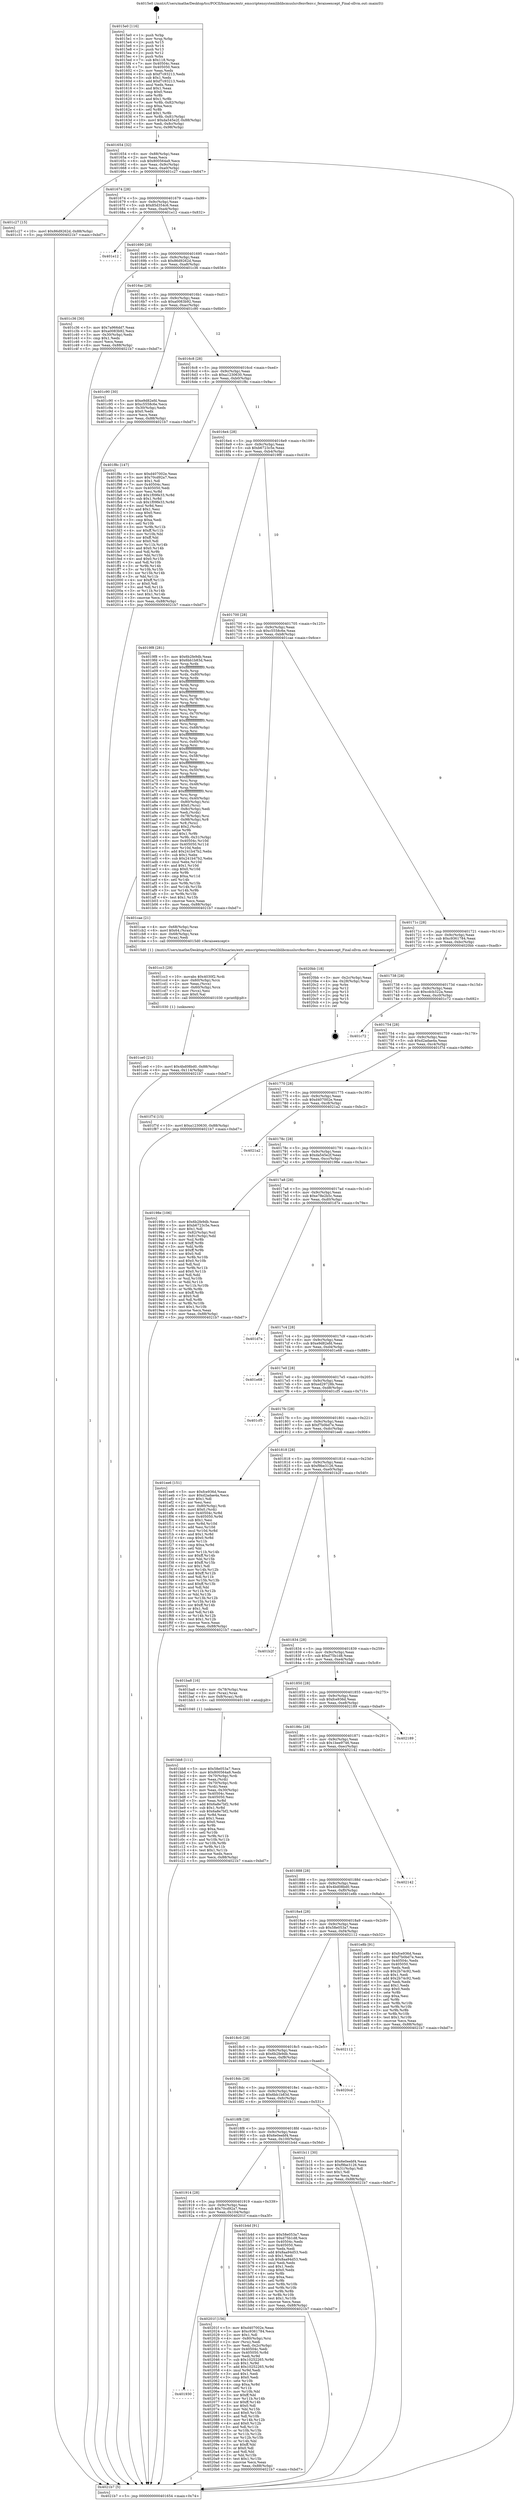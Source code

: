 digraph "0x4015e0" {
  label = "0x4015e0 (/mnt/c/Users/mathe/Desktop/tcc/POCII/binaries/extr_emscriptensystemliblibcmuslsrcfenvfenv.c_feraiseexcept_Final-ollvm.out::main(0))"
  labelloc = "t"
  node[shape=record]

  Entry [label="",width=0.3,height=0.3,shape=circle,fillcolor=black,style=filled]
  "0x401654" [label="{
     0x401654 [32]\l
     | [instrs]\l
     &nbsp;&nbsp;0x401654 \<+6\>: mov -0x88(%rbp),%eax\l
     &nbsp;&nbsp;0x40165a \<+2\>: mov %eax,%ecx\l
     &nbsp;&nbsp;0x40165c \<+6\>: sub $0x800564a9,%ecx\l
     &nbsp;&nbsp;0x401662 \<+6\>: mov %eax,-0x9c(%rbp)\l
     &nbsp;&nbsp;0x401668 \<+6\>: mov %ecx,-0xa0(%rbp)\l
     &nbsp;&nbsp;0x40166e \<+6\>: je 0000000000401c27 \<main+0x647\>\l
  }"]
  "0x401c27" [label="{
     0x401c27 [15]\l
     | [instrs]\l
     &nbsp;&nbsp;0x401c27 \<+10\>: movl $0x86d9262d,-0x88(%rbp)\l
     &nbsp;&nbsp;0x401c31 \<+5\>: jmp 00000000004021b7 \<main+0xbd7\>\l
  }"]
  "0x401674" [label="{
     0x401674 [28]\l
     | [instrs]\l
     &nbsp;&nbsp;0x401674 \<+5\>: jmp 0000000000401679 \<main+0x99\>\l
     &nbsp;&nbsp;0x401679 \<+6\>: mov -0x9c(%rbp),%eax\l
     &nbsp;&nbsp;0x40167f \<+5\>: sub $0x85d354c6,%eax\l
     &nbsp;&nbsp;0x401684 \<+6\>: mov %eax,-0xa4(%rbp)\l
     &nbsp;&nbsp;0x40168a \<+6\>: je 0000000000401e12 \<main+0x832\>\l
  }"]
  Exit [label="",width=0.3,height=0.3,shape=circle,fillcolor=black,style=filled,peripheries=2]
  "0x401e12" [label="{
     0x401e12\l
  }", style=dashed]
  "0x401690" [label="{
     0x401690 [28]\l
     | [instrs]\l
     &nbsp;&nbsp;0x401690 \<+5\>: jmp 0000000000401695 \<main+0xb5\>\l
     &nbsp;&nbsp;0x401695 \<+6\>: mov -0x9c(%rbp),%eax\l
     &nbsp;&nbsp;0x40169b \<+5\>: sub $0x86d9262d,%eax\l
     &nbsp;&nbsp;0x4016a0 \<+6\>: mov %eax,-0xa8(%rbp)\l
     &nbsp;&nbsp;0x4016a6 \<+6\>: je 0000000000401c36 \<main+0x656\>\l
  }"]
  "0x401930" [label="{
     0x401930\l
  }", style=dashed]
  "0x401c36" [label="{
     0x401c36 [30]\l
     | [instrs]\l
     &nbsp;&nbsp;0x401c36 \<+5\>: mov $0x7a966dd7,%eax\l
     &nbsp;&nbsp;0x401c3b \<+5\>: mov $0xa0083b92,%ecx\l
     &nbsp;&nbsp;0x401c40 \<+3\>: mov -0x30(%rbp),%edx\l
     &nbsp;&nbsp;0x401c43 \<+3\>: cmp $0x1,%edx\l
     &nbsp;&nbsp;0x401c46 \<+3\>: cmovl %ecx,%eax\l
     &nbsp;&nbsp;0x401c49 \<+6\>: mov %eax,-0x88(%rbp)\l
     &nbsp;&nbsp;0x401c4f \<+5\>: jmp 00000000004021b7 \<main+0xbd7\>\l
  }"]
  "0x4016ac" [label="{
     0x4016ac [28]\l
     | [instrs]\l
     &nbsp;&nbsp;0x4016ac \<+5\>: jmp 00000000004016b1 \<main+0xd1\>\l
     &nbsp;&nbsp;0x4016b1 \<+6\>: mov -0x9c(%rbp),%eax\l
     &nbsp;&nbsp;0x4016b7 \<+5\>: sub $0xa0083b92,%eax\l
     &nbsp;&nbsp;0x4016bc \<+6\>: mov %eax,-0xac(%rbp)\l
     &nbsp;&nbsp;0x4016c2 \<+6\>: je 0000000000401c90 \<main+0x6b0\>\l
  }"]
  "0x40201f" [label="{
     0x40201f [156]\l
     | [instrs]\l
     &nbsp;&nbsp;0x40201f \<+5\>: mov $0xd407002e,%eax\l
     &nbsp;&nbsp;0x402024 \<+5\>: mov $0xc9361784,%ecx\l
     &nbsp;&nbsp;0x402029 \<+2\>: mov $0x1,%dl\l
     &nbsp;&nbsp;0x40202b \<+4\>: mov -0x80(%rbp),%rsi\l
     &nbsp;&nbsp;0x40202f \<+2\>: mov (%rsi),%edi\l
     &nbsp;&nbsp;0x402031 \<+3\>: mov %edi,-0x2c(%rbp)\l
     &nbsp;&nbsp;0x402034 \<+7\>: mov 0x40504c,%edi\l
     &nbsp;&nbsp;0x40203b \<+8\>: mov 0x405050,%r8d\l
     &nbsp;&nbsp;0x402043 \<+3\>: mov %edi,%r9d\l
     &nbsp;&nbsp;0x402046 \<+7\>: sub $0x10252265,%r9d\l
     &nbsp;&nbsp;0x40204d \<+4\>: sub $0x1,%r9d\l
     &nbsp;&nbsp;0x402051 \<+7\>: add $0x10252265,%r9d\l
     &nbsp;&nbsp;0x402058 \<+4\>: imul %r9d,%edi\l
     &nbsp;&nbsp;0x40205c \<+3\>: and $0x1,%edi\l
     &nbsp;&nbsp;0x40205f \<+3\>: cmp $0x0,%edi\l
     &nbsp;&nbsp;0x402062 \<+4\>: sete %r10b\l
     &nbsp;&nbsp;0x402066 \<+4\>: cmp $0xa,%r8d\l
     &nbsp;&nbsp;0x40206a \<+4\>: setl %r11b\l
     &nbsp;&nbsp;0x40206e \<+3\>: mov %r10b,%bl\l
     &nbsp;&nbsp;0x402071 \<+3\>: xor $0xff,%bl\l
     &nbsp;&nbsp;0x402074 \<+3\>: mov %r11b,%r14b\l
     &nbsp;&nbsp;0x402077 \<+4\>: xor $0xff,%r14b\l
     &nbsp;&nbsp;0x40207b \<+3\>: xor $0x0,%dl\l
     &nbsp;&nbsp;0x40207e \<+3\>: mov %bl,%r15b\l
     &nbsp;&nbsp;0x402081 \<+4\>: and $0x0,%r15b\l
     &nbsp;&nbsp;0x402085 \<+3\>: and %dl,%r10b\l
     &nbsp;&nbsp;0x402088 \<+3\>: mov %r14b,%r12b\l
     &nbsp;&nbsp;0x40208b \<+4\>: and $0x0,%r12b\l
     &nbsp;&nbsp;0x40208f \<+3\>: and %dl,%r11b\l
     &nbsp;&nbsp;0x402092 \<+3\>: or %r10b,%r15b\l
     &nbsp;&nbsp;0x402095 \<+3\>: or %r11b,%r12b\l
     &nbsp;&nbsp;0x402098 \<+3\>: xor %r12b,%r15b\l
     &nbsp;&nbsp;0x40209b \<+3\>: or %r14b,%bl\l
     &nbsp;&nbsp;0x40209e \<+3\>: xor $0xff,%bl\l
     &nbsp;&nbsp;0x4020a1 \<+3\>: or $0x0,%dl\l
     &nbsp;&nbsp;0x4020a4 \<+2\>: and %dl,%bl\l
     &nbsp;&nbsp;0x4020a6 \<+3\>: or %bl,%r15b\l
     &nbsp;&nbsp;0x4020a9 \<+4\>: test $0x1,%r15b\l
     &nbsp;&nbsp;0x4020ad \<+3\>: cmovne %ecx,%eax\l
     &nbsp;&nbsp;0x4020b0 \<+6\>: mov %eax,-0x88(%rbp)\l
     &nbsp;&nbsp;0x4020b6 \<+5\>: jmp 00000000004021b7 \<main+0xbd7\>\l
  }"]
  "0x401c90" [label="{
     0x401c90 [30]\l
     | [instrs]\l
     &nbsp;&nbsp;0x401c90 \<+5\>: mov $0xe9d82efd,%eax\l
     &nbsp;&nbsp;0x401c95 \<+5\>: mov $0xc5558c6e,%ecx\l
     &nbsp;&nbsp;0x401c9a \<+3\>: mov -0x30(%rbp),%edx\l
     &nbsp;&nbsp;0x401c9d \<+3\>: cmp $0x0,%edx\l
     &nbsp;&nbsp;0x401ca0 \<+3\>: cmove %ecx,%eax\l
     &nbsp;&nbsp;0x401ca3 \<+6\>: mov %eax,-0x88(%rbp)\l
     &nbsp;&nbsp;0x401ca9 \<+5\>: jmp 00000000004021b7 \<main+0xbd7\>\l
  }"]
  "0x4016c8" [label="{
     0x4016c8 [28]\l
     | [instrs]\l
     &nbsp;&nbsp;0x4016c8 \<+5\>: jmp 00000000004016cd \<main+0xed\>\l
     &nbsp;&nbsp;0x4016cd \<+6\>: mov -0x9c(%rbp),%eax\l
     &nbsp;&nbsp;0x4016d3 \<+5\>: sub $0xa1230630,%eax\l
     &nbsp;&nbsp;0x4016d8 \<+6\>: mov %eax,-0xb0(%rbp)\l
     &nbsp;&nbsp;0x4016de \<+6\>: je 0000000000401f8c \<main+0x9ac\>\l
  }"]
  "0x401ce0" [label="{
     0x401ce0 [21]\l
     | [instrs]\l
     &nbsp;&nbsp;0x401ce0 \<+10\>: movl $0x4bd08bd0,-0x88(%rbp)\l
     &nbsp;&nbsp;0x401cea \<+6\>: mov %eax,-0x114(%rbp)\l
     &nbsp;&nbsp;0x401cf0 \<+5\>: jmp 00000000004021b7 \<main+0xbd7\>\l
  }"]
  "0x401f8c" [label="{
     0x401f8c [147]\l
     | [instrs]\l
     &nbsp;&nbsp;0x401f8c \<+5\>: mov $0xd407002e,%eax\l
     &nbsp;&nbsp;0x401f91 \<+5\>: mov $0x70cd92a7,%ecx\l
     &nbsp;&nbsp;0x401f96 \<+2\>: mov $0x1,%dl\l
     &nbsp;&nbsp;0x401f98 \<+7\>: mov 0x40504c,%esi\l
     &nbsp;&nbsp;0x401f9f \<+7\>: mov 0x405050,%edi\l
     &nbsp;&nbsp;0x401fa6 \<+3\>: mov %esi,%r8d\l
     &nbsp;&nbsp;0x401fa9 \<+7\>: add $0x1f09fe33,%r8d\l
     &nbsp;&nbsp;0x401fb0 \<+4\>: sub $0x1,%r8d\l
     &nbsp;&nbsp;0x401fb4 \<+7\>: sub $0x1f09fe33,%r8d\l
     &nbsp;&nbsp;0x401fbb \<+4\>: imul %r8d,%esi\l
     &nbsp;&nbsp;0x401fbf \<+3\>: and $0x1,%esi\l
     &nbsp;&nbsp;0x401fc2 \<+3\>: cmp $0x0,%esi\l
     &nbsp;&nbsp;0x401fc5 \<+4\>: sete %r9b\l
     &nbsp;&nbsp;0x401fc9 \<+3\>: cmp $0xa,%edi\l
     &nbsp;&nbsp;0x401fcc \<+4\>: setl %r10b\l
     &nbsp;&nbsp;0x401fd0 \<+3\>: mov %r9b,%r11b\l
     &nbsp;&nbsp;0x401fd3 \<+4\>: xor $0xff,%r11b\l
     &nbsp;&nbsp;0x401fd7 \<+3\>: mov %r10b,%bl\l
     &nbsp;&nbsp;0x401fda \<+3\>: xor $0xff,%bl\l
     &nbsp;&nbsp;0x401fdd \<+3\>: xor $0x0,%dl\l
     &nbsp;&nbsp;0x401fe0 \<+3\>: mov %r11b,%r14b\l
     &nbsp;&nbsp;0x401fe3 \<+4\>: and $0x0,%r14b\l
     &nbsp;&nbsp;0x401fe7 \<+3\>: and %dl,%r9b\l
     &nbsp;&nbsp;0x401fea \<+3\>: mov %bl,%r15b\l
     &nbsp;&nbsp;0x401fed \<+4\>: and $0x0,%r15b\l
     &nbsp;&nbsp;0x401ff1 \<+3\>: and %dl,%r10b\l
     &nbsp;&nbsp;0x401ff4 \<+3\>: or %r9b,%r14b\l
     &nbsp;&nbsp;0x401ff7 \<+3\>: or %r10b,%r15b\l
     &nbsp;&nbsp;0x401ffa \<+3\>: xor %r15b,%r14b\l
     &nbsp;&nbsp;0x401ffd \<+3\>: or %bl,%r11b\l
     &nbsp;&nbsp;0x402000 \<+4\>: xor $0xff,%r11b\l
     &nbsp;&nbsp;0x402004 \<+3\>: or $0x0,%dl\l
     &nbsp;&nbsp;0x402007 \<+3\>: and %dl,%r11b\l
     &nbsp;&nbsp;0x40200a \<+3\>: or %r11b,%r14b\l
     &nbsp;&nbsp;0x40200d \<+4\>: test $0x1,%r14b\l
     &nbsp;&nbsp;0x402011 \<+3\>: cmovne %ecx,%eax\l
     &nbsp;&nbsp;0x402014 \<+6\>: mov %eax,-0x88(%rbp)\l
     &nbsp;&nbsp;0x40201a \<+5\>: jmp 00000000004021b7 \<main+0xbd7\>\l
  }"]
  "0x4016e4" [label="{
     0x4016e4 [28]\l
     | [instrs]\l
     &nbsp;&nbsp;0x4016e4 \<+5\>: jmp 00000000004016e9 \<main+0x109\>\l
     &nbsp;&nbsp;0x4016e9 \<+6\>: mov -0x9c(%rbp),%eax\l
     &nbsp;&nbsp;0x4016ef \<+5\>: sub $0xb6723c5e,%eax\l
     &nbsp;&nbsp;0x4016f4 \<+6\>: mov %eax,-0xb4(%rbp)\l
     &nbsp;&nbsp;0x4016fa \<+6\>: je 00000000004019f8 \<main+0x418\>\l
  }"]
  "0x401cc3" [label="{
     0x401cc3 [29]\l
     | [instrs]\l
     &nbsp;&nbsp;0x401cc3 \<+10\>: movabs $0x4030f2,%rdi\l
     &nbsp;&nbsp;0x401ccd \<+4\>: mov -0x60(%rbp),%rcx\l
     &nbsp;&nbsp;0x401cd1 \<+2\>: mov %eax,(%rcx)\l
     &nbsp;&nbsp;0x401cd3 \<+4\>: mov -0x60(%rbp),%rcx\l
     &nbsp;&nbsp;0x401cd7 \<+2\>: mov (%rcx),%esi\l
     &nbsp;&nbsp;0x401cd9 \<+2\>: mov $0x0,%al\l
     &nbsp;&nbsp;0x401cdb \<+5\>: call 0000000000401030 \<printf@plt\>\l
     | [calls]\l
     &nbsp;&nbsp;0x401030 \{1\} (unknown)\l
  }"]
  "0x4019f8" [label="{
     0x4019f8 [281]\l
     | [instrs]\l
     &nbsp;&nbsp;0x4019f8 \<+5\>: mov $0x6b2fe9db,%eax\l
     &nbsp;&nbsp;0x4019fd \<+5\>: mov $0x6bb1b83d,%ecx\l
     &nbsp;&nbsp;0x401a02 \<+3\>: mov %rsp,%rdx\l
     &nbsp;&nbsp;0x401a05 \<+4\>: add $0xfffffffffffffff0,%rdx\l
     &nbsp;&nbsp;0x401a09 \<+3\>: mov %rdx,%rsp\l
     &nbsp;&nbsp;0x401a0c \<+4\>: mov %rdx,-0x80(%rbp)\l
     &nbsp;&nbsp;0x401a10 \<+3\>: mov %rsp,%rdx\l
     &nbsp;&nbsp;0x401a13 \<+4\>: add $0xfffffffffffffff0,%rdx\l
     &nbsp;&nbsp;0x401a17 \<+3\>: mov %rdx,%rsp\l
     &nbsp;&nbsp;0x401a1a \<+3\>: mov %rsp,%rsi\l
     &nbsp;&nbsp;0x401a1d \<+4\>: add $0xfffffffffffffff0,%rsi\l
     &nbsp;&nbsp;0x401a21 \<+3\>: mov %rsi,%rsp\l
     &nbsp;&nbsp;0x401a24 \<+4\>: mov %rsi,-0x78(%rbp)\l
     &nbsp;&nbsp;0x401a28 \<+3\>: mov %rsp,%rsi\l
     &nbsp;&nbsp;0x401a2b \<+4\>: add $0xfffffffffffffff0,%rsi\l
     &nbsp;&nbsp;0x401a2f \<+3\>: mov %rsi,%rsp\l
     &nbsp;&nbsp;0x401a32 \<+4\>: mov %rsi,-0x70(%rbp)\l
     &nbsp;&nbsp;0x401a36 \<+3\>: mov %rsp,%rsi\l
     &nbsp;&nbsp;0x401a39 \<+4\>: add $0xfffffffffffffff0,%rsi\l
     &nbsp;&nbsp;0x401a3d \<+3\>: mov %rsi,%rsp\l
     &nbsp;&nbsp;0x401a40 \<+4\>: mov %rsi,-0x68(%rbp)\l
     &nbsp;&nbsp;0x401a44 \<+3\>: mov %rsp,%rsi\l
     &nbsp;&nbsp;0x401a47 \<+4\>: add $0xfffffffffffffff0,%rsi\l
     &nbsp;&nbsp;0x401a4b \<+3\>: mov %rsi,%rsp\l
     &nbsp;&nbsp;0x401a4e \<+4\>: mov %rsi,-0x60(%rbp)\l
     &nbsp;&nbsp;0x401a52 \<+3\>: mov %rsp,%rsi\l
     &nbsp;&nbsp;0x401a55 \<+4\>: add $0xfffffffffffffff0,%rsi\l
     &nbsp;&nbsp;0x401a59 \<+3\>: mov %rsi,%rsp\l
     &nbsp;&nbsp;0x401a5c \<+4\>: mov %rsi,-0x58(%rbp)\l
     &nbsp;&nbsp;0x401a60 \<+3\>: mov %rsp,%rsi\l
     &nbsp;&nbsp;0x401a63 \<+4\>: add $0xfffffffffffffff0,%rsi\l
     &nbsp;&nbsp;0x401a67 \<+3\>: mov %rsi,%rsp\l
     &nbsp;&nbsp;0x401a6a \<+4\>: mov %rsi,-0x50(%rbp)\l
     &nbsp;&nbsp;0x401a6e \<+3\>: mov %rsp,%rsi\l
     &nbsp;&nbsp;0x401a71 \<+4\>: add $0xfffffffffffffff0,%rsi\l
     &nbsp;&nbsp;0x401a75 \<+3\>: mov %rsi,%rsp\l
     &nbsp;&nbsp;0x401a78 \<+4\>: mov %rsi,-0x48(%rbp)\l
     &nbsp;&nbsp;0x401a7c \<+3\>: mov %rsp,%rsi\l
     &nbsp;&nbsp;0x401a7f \<+4\>: add $0xfffffffffffffff0,%rsi\l
     &nbsp;&nbsp;0x401a83 \<+3\>: mov %rsi,%rsp\l
     &nbsp;&nbsp;0x401a86 \<+4\>: mov %rsi,-0x40(%rbp)\l
     &nbsp;&nbsp;0x401a8a \<+4\>: mov -0x80(%rbp),%rsi\l
     &nbsp;&nbsp;0x401a8e \<+6\>: movl $0x0,(%rsi)\l
     &nbsp;&nbsp;0x401a94 \<+6\>: mov -0x8c(%rbp),%edi\l
     &nbsp;&nbsp;0x401a9a \<+2\>: mov %edi,(%rdx)\l
     &nbsp;&nbsp;0x401a9c \<+4\>: mov -0x78(%rbp),%rsi\l
     &nbsp;&nbsp;0x401aa0 \<+7\>: mov -0x98(%rbp),%r8\l
     &nbsp;&nbsp;0x401aa7 \<+3\>: mov %r8,(%rsi)\l
     &nbsp;&nbsp;0x401aaa \<+3\>: cmpl $0x2,(%rdx)\l
     &nbsp;&nbsp;0x401aad \<+4\>: setne %r9b\l
     &nbsp;&nbsp;0x401ab1 \<+4\>: and $0x1,%r9b\l
     &nbsp;&nbsp;0x401ab5 \<+4\>: mov %r9b,-0x31(%rbp)\l
     &nbsp;&nbsp;0x401ab9 \<+8\>: mov 0x40504c,%r10d\l
     &nbsp;&nbsp;0x401ac1 \<+8\>: mov 0x405050,%r11d\l
     &nbsp;&nbsp;0x401ac9 \<+3\>: mov %r10d,%ebx\l
     &nbsp;&nbsp;0x401acc \<+6\>: add $0x241b47b2,%ebx\l
     &nbsp;&nbsp;0x401ad2 \<+3\>: sub $0x1,%ebx\l
     &nbsp;&nbsp;0x401ad5 \<+6\>: sub $0x241b47b2,%ebx\l
     &nbsp;&nbsp;0x401adb \<+4\>: imul %ebx,%r10d\l
     &nbsp;&nbsp;0x401adf \<+4\>: and $0x1,%r10d\l
     &nbsp;&nbsp;0x401ae3 \<+4\>: cmp $0x0,%r10d\l
     &nbsp;&nbsp;0x401ae7 \<+4\>: sete %r9b\l
     &nbsp;&nbsp;0x401aeb \<+4\>: cmp $0xa,%r11d\l
     &nbsp;&nbsp;0x401aef \<+4\>: setl %r14b\l
     &nbsp;&nbsp;0x401af3 \<+3\>: mov %r9b,%r15b\l
     &nbsp;&nbsp;0x401af6 \<+3\>: and %r14b,%r15b\l
     &nbsp;&nbsp;0x401af9 \<+3\>: xor %r14b,%r9b\l
     &nbsp;&nbsp;0x401afc \<+3\>: or %r9b,%r15b\l
     &nbsp;&nbsp;0x401aff \<+4\>: test $0x1,%r15b\l
     &nbsp;&nbsp;0x401b03 \<+3\>: cmovne %ecx,%eax\l
     &nbsp;&nbsp;0x401b06 \<+6\>: mov %eax,-0x88(%rbp)\l
     &nbsp;&nbsp;0x401b0c \<+5\>: jmp 00000000004021b7 \<main+0xbd7\>\l
  }"]
  "0x401700" [label="{
     0x401700 [28]\l
     | [instrs]\l
     &nbsp;&nbsp;0x401700 \<+5\>: jmp 0000000000401705 \<main+0x125\>\l
     &nbsp;&nbsp;0x401705 \<+6\>: mov -0x9c(%rbp),%eax\l
     &nbsp;&nbsp;0x40170b \<+5\>: sub $0xc5558c6e,%eax\l
     &nbsp;&nbsp;0x401710 \<+6\>: mov %eax,-0xb8(%rbp)\l
     &nbsp;&nbsp;0x401716 \<+6\>: je 0000000000401cae \<main+0x6ce\>\l
  }"]
  "0x401bb8" [label="{
     0x401bb8 [111]\l
     | [instrs]\l
     &nbsp;&nbsp;0x401bb8 \<+5\>: mov $0x58e053a7,%ecx\l
     &nbsp;&nbsp;0x401bbd \<+5\>: mov $0x800564a9,%edx\l
     &nbsp;&nbsp;0x401bc2 \<+4\>: mov -0x70(%rbp),%rdi\l
     &nbsp;&nbsp;0x401bc6 \<+2\>: mov %eax,(%rdi)\l
     &nbsp;&nbsp;0x401bc8 \<+4\>: mov -0x70(%rbp),%rdi\l
     &nbsp;&nbsp;0x401bcc \<+2\>: mov (%rdi),%eax\l
     &nbsp;&nbsp;0x401bce \<+3\>: mov %eax,-0x30(%rbp)\l
     &nbsp;&nbsp;0x401bd1 \<+7\>: mov 0x40504c,%eax\l
     &nbsp;&nbsp;0x401bd8 \<+7\>: mov 0x405050,%esi\l
     &nbsp;&nbsp;0x401bdf \<+3\>: mov %eax,%r8d\l
     &nbsp;&nbsp;0x401be2 \<+7\>: add $0x6a8e7bf2,%r8d\l
     &nbsp;&nbsp;0x401be9 \<+4\>: sub $0x1,%r8d\l
     &nbsp;&nbsp;0x401bed \<+7\>: sub $0x6a8e7bf2,%r8d\l
     &nbsp;&nbsp;0x401bf4 \<+4\>: imul %r8d,%eax\l
     &nbsp;&nbsp;0x401bf8 \<+3\>: and $0x1,%eax\l
     &nbsp;&nbsp;0x401bfb \<+3\>: cmp $0x0,%eax\l
     &nbsp;&nbsp;0x401bfe \<+4\>: sete %r9b\l
     &nbsp;&nbsp;0x401c02 \<+3\>: cmp $0xa,%esi\l
     &nbsp;&nbsp;0x401c05 \<+4\>: setl %r10b\l
     &nbsp;&nbsp;0x401c09 \<+3\>: mov %r9b,%r11b\l
     &nbsp;&nbsp;0x401c0c \<+3\>: and %r10b,%r11b\l
     &nbsp;&nbsp;0x401c0f \<+3\>: xor %r10b,%r9b\l
     &nbsp;&nbsp;0x401c12 \<+3\>: or %r9b,%r11b\l
     &nbsp;&nbsp;0x401c15 \<+4\>: test $0x1,%r11b\l
     &nbsp;&nbsp;0x401c19 \<+3\>: cmovne %edx,%ecx\l
     &nbsp;&nbsp;0x401c1c \<+6\>: mov %ecx,-0x88(%rbp)\l
     &nbsp;&nbsp;0x401c22 \<+5\>: jmp 00000000004021b7 \<main+0xbd7\>\l
  }"]
  "0x401cae" [label="{
     0x401cae [21]\l
     | [instrs]\l
     &nbsp;&nbsp;0x401cae \<+4\>: mov -0x68(%rbp),%rax\l
     &nbsp;&nbsp;0x401cb2 \<+6\>: movl $0x64,(%rax)\l
     &nbsp;&nbsp;0x401cb8 \<+4\>: mov -0x68(%rbp),%rax\l
     &nbsp;&nbsp;0x401cbc \<+2\>: mov (%rax),%edi\l
     &nbsp;&nbsp;0x401cbe \<+5\>: call 00000000004015d0 \<feraiseexcept\>\l
     | [calls]\l
     &nbsp;&nbsp;0x4015d0 \{1\} (/mnt/c/Users/mathe/Desktop/tcc/POCII/binaries/extr_emscriptensystemliblibcmuslsrcfenvfenv.c_feraiseexcept_Final-ollvm.out::feraiseexcept)\l
  }"]
  "0x40171c" [label="{
     0x40171c [28]\l
     | [instrs]\l
     &nbsp;&nbsp;0x40171c \<+5\>: jmp 0000000000401721 \<main+0x141\>\l
     &nbsp;&nbsp;0x401721 \<+6\>: mov -0x9c(%rbp),%eax\l
     &nbsp;&nbsp;0x401727 \<+5\>: sub $0xc9361784,%eax\l
     &nbsp;&nbsp;0x40172c \<+6\>: mov %eax,-0xbc(%rbp)\l
     &nbsp;&nbsp;0x401732 \<+6\>: je 00000000004020bb \<main+0xadb\>\l
  }"]
  "0x401914" [label="{
     0x401914 [28]\l
     | [instrs]\l
     &nbsp;&nbsp;0x401914 \<+5\>: jmp 0000000000401919 \<main+0x339\>\l
     &nbsp;&nbsp;0x401919 \<+6\>: mov -0x9c(%rbp),%eax\l
     &nbsp;&nbsp;0x40191f \<+5\>: sub $0x70cd92a7,%eax\l
     &nbsp;&nbsp;0x401924 \<+6\>: mov %eax,-0x104(%rbp)\l
     &nbsp;&nbsp;0x40192a \<+6\>: je 000000000040201f \<main+0xa3f\>\l
  }"]
  "0x4020bb" [label="{
     0x4020bb [18]\l
     | [instrs]\l
     &nbsp;&nbsp;0x4020bb \<+3\>: mov -0x2c(%rbp),%eax\l
     &nbsp;&nbsp;0x4020be \<+4\>: lea -0x28(%rbp),%rsp\l
     &nbsp;&nbsp;0x4020c2 \<+1\>: pop %rbx\l
     &nbsp;&nbsp;0x4020c3 \<+2\>: pop %r12\l
     &nbsp;&nbsp;0x4020c5 \<+2\>: pop %r13\l
     &nbsp;&nbsp;0x4020c7 \<+2\>: pop %r14\l
     &nbsp;&nbsp;0x4020c9 \<+2\>: pop %r15\l
     &nbsp;&nbsp;0x4020cb \<+1\>: pop %rbp\l
     &nbsp;&nbsp;0x4020cc \<+1\>: ret\l
  }"]
  "0x401738" [label="{
     0x401738 [28]\l
     | [instrs]\l
     &nbsp;&nbsp;0x401738 \<+5\>: jmp 000000000040173d \<main+0x15d\>\l
     &nbsp;&nbsp;0x40173d \<+6\>: mov -0x9c(%rbp),%eax\l
     &nbsp;&nbsp;0x401743 \<+5\>: sub $0xcdcb322a,%eax\l
     &nbsp;&nbsp;0x401748 \<+6\>: mov %eax,-0xc0(%rbp)\l
     &nbsp;&nbsp;0x40174e \<+6\>: je 0000000000401c72 \<main+0x692\>\l
  }"]
  "0x401b4d" [label="{
     0x401b4d [91]\l
     | [instrs]\l
     &nbsp;&nbsp;0x401b4d \<+5\>: mov $0x58e053a7,%eax\l
     &nbsp;&nbsp;0x401b52 \<+5\>: mov $0xd75b1d8,%ecx\l
     &nbsp;&nbsp;0x401b57 \<+7\>: mov 0x40504c,%edx\l
     &nbsp;&nbsp;0x401b5e \<+7\>: mov 0x405050,%esi\l
     &nbsp;&nbsp;0x401b65 \<+2\>: mov %edx,%edi\l
     &nbsp;&nbsp;0x401b67 \<+6\>: add $0x8aa94d53,%edi\l
     &nbsp;&nbsp;0x401b6d \<+3\>: sub $0x1,%edi\l
     &nbsp;&nbsp;0x401b70 \<+6\>: sub $0x8aa94d53,%edi\l
     &nbsp;&nbsp;0x401b76 \<+3\>: imul %edi,%edx\l
     &nbsp;&nbsp;0x401b79 \<+3\>: and $0x1,%edx\l
     &nbsp;&nbsp;0x401b7c \<+3\>: cmp $0x0,%edx\l
     &nbsp;&nbsp;0x401b7f \<+4\>: sete %r8b\l
     &nbsp;&nbsp;0x401b83 \<+3\>: cmp $0xa,%esi\l
     &nbsp;&nbsp;0x401b86 \<+4\>: setl %r9b\l
     &nbsp;&nbsp;0x401b8a \<+3\>: mov %r8b,%r10b\l
     &nbsp;&nbsp;0x401b8d \<+3\>: and %r9b,%r10b\l
     &nbsp;&nbsp;0x401b90 \<+3\>: xor %r9b,%r8b\l
     &nbsp;&nbsp;0x401b93 \<+3\>: or %r8b,%r10b\l
     &nbsp;&nbsp;0x401b96 \<+4\>: test $0x1,%r10b\l
     &nbsp;&nbsp;0x401b9a \<+3\>: cmovne %ecx,%eax\l
     &nbsp;&nbsp;0x401b9d \<+6\>: mov %eax,-0x88(%rbp)\l
     &nbsp;&nbsp;0x401ba3 \<+5\>: jmp 00000000004021b7 \<main+0xbd7\>\l
  }"]
  "0x401c72" [label="{
     0x401c72\l
  }", style=dashed]
  "0x401754" [label="{
     0x401754 [28]\l
     | [instrs]\l
     &nbsp;&nbsp;0x401754 \<+5\>: jmp 0000000000401759 \<main+0x179\>\l
     &nbsp;&nbsp;0x401759 \<+6\>: mov -0x9c(%rbp),%eax\l
     &nbsp;&nbsp;0x40175f \<+5\>: sub $0xd2adae4a,%eax\l
     &nbsp;&nbsp;0x401764 \<+6\>: mov %eax,-0xc4(%rbp)\l
     &nbsp;&nbsp;0x40176a \<+6\>: je 0000000000401f7d \<main+0x99d\>\l
  }"]
  "0x4018f8" [label="{
     0x4018f8 [28]\l
     | [instrs]\l
     &nbsp;&nbsp;0x4018f8 \<+5\>: jmp 00000000004018fd \<main+0x31d\>\l
     &nbsp;&nbsp;0x4018fd \<+6\>: mov -0x9c(%rbp),%eax\l
     &nbsp;&nbsp;0x401903 \<+5\>: sub $0x6e0eebf4,%eax\l
     &nbsp;&nbsp;0x401908 \<+6\>: mov %eax,-0x100(%rbp)\l
     &nbsp;&nbsp;0x40190e \<+6\>: je 0000000000401b4d \<main+0x56d\>\l
  }"]
  "0x401f7d" [label="{
     0x401f7d [15]\l
     | [instrs]\l
     &nbsp;&nbsp;0x401f7d \<+10\>: movl $0xa1230630,-0x88(%rbp)\l
     &nbsp;&nbsp;0x401f87 \<+5\>: jmp 00000000004021b7 \<main+0xbd7\>\l
  }"]
  "0x401770" [label="{
     0x401770 [28]\l
     | [instrs]\l
     &nbsp;&nbsp;0x401770 \<+5\>: jmp 0000000000401775 \<main+0x195\>\l
     &nbsp;&nbsp;0x401775 \<+6\>: mov -0x9c(%rbp),%eax\l
     &nbsp;&nbsp;0x40177b \<+5\>: sub $0xd407002e,%eax\l
     &nbsp;&nbsp;0x401780 \<+6\>: mov %eax,-0xc8(%rbp)\l
     &nbsp;&nbsp;0x401786 \<+6\>: je 00000000004021a2 \<main+0xbc2\>\l
  }"]
  "0x401b11" [label="{
     0x401b11 [30]\l
     | [instrs]\l
     &nbsp;&nbsp;0x401b11 \<+5\>: mov $0x6e0eebf4,%eax\l
     &nbsp;&nbsp;0x401b16 \<+5\>: mov $0xf9be3126,%ecx\l
     &nbsp;&nbsp;0x401b1b \<+3\>: mov -0x31(%rbp),%dl\l
     &nbsp;&nbsp;0x401b1e \<+3\>: test $0x1,%dl\l
     &nbsp;&nbsp;0x401b21 \<+3\>: cmovne %ecx,%eax\l
     &nbsp;&nbsp;0x401b24 \<+6\>: mov %eax,-0x88(%rbp)\l
     &nbsp;&nbsp;0x401b2a \<+5\>: jmp 00000000004021b7 \<main+0xbd7\>\l
  }"]
  "0x4021a2" [label="{
     0x4021a2\l
  }", style=dashed]
  "0x40178c" [label="{
     0x40178c [28]\l
     | [instrs]\l
     &nbsp;&nbsp;0x40178c \<+5\>: jmp 0000000000401791 \<main+0x1b1\>\l
     &nbsp;&nbsp;0x401791 \<+6\>: mov -0x9c(%rbp),%eax\l
     &nbsp;&nbsp;0x401797 \<+5\>: sub $0xda545e2f,%eax\l
     &nbsp;&nbsp;0x40179c \<+6\>: mov %eax,-0xcc(%rbp)\l
     &nbsp;&nbsp;0x4017a2 \<+6\>: je 000000000040198e \<main+0x3ae\>\l
  }"]
  "0x4018dc" [label="{
     0x4018dc [28]\l
     | [instrs]\l
     &nbsp;&nbsp;0x4018dc \<+5\>: jmp 00000000004018e1 \<main+0x301\>\l
     &nbsp;&nbsp;0x4018e1 \<+6\>: mov -0x9c(%rbp),%eax\l
     &nbsp;&nbsp;0x4018e7 \<+5\>: sub $0x6bb1b83d,%eax\l
     &nbsp;&nbsp;0x4018ec \<+6\>: mov %eax,-0xfc(%rbp)\l
     &nbsp;&nbsp;0x4018f2 \<+6\>: je 0000000000401b11 \<main+0x531\>\l
  }"]
  "0x40198e" [label="{
     0x40198e [106]\l
     | [instrs]\l
     &nbsp;&nbsp;0x40198e \<+5\>: mov $0x6b2fe9db,%eax\l
     &nbsp;&nbsp;0x401993 \<+5\>: mov $0xb6723c5e,%ecx\l
     &nbsp;&nbsp;0x401998 \<+2\>: mov $0x1,%dl\l
     &nbsp;&nbsp;0x40199a \<+7\>: mov -0x82(%rbp),%sil\l
     &nbsp;&nbsp;0x4019a1 \<+7\>: mov -0x81(%rbp),%dil\l
     &nbsp;&nbsp;0x4019a8 \<+3\>: mov %sil,%r8b\l
     &nbsp;&nbsp;0x4019ab \<+4\>: xor $0xff,%r8b\l
     &nbsp;&nbsp;0x4019af \<+3\>: mov %dil,%r9b\l
     &nbsp;&nbsp;0x4019b2 \<+4\>: xor $0xff,%r9b\l
     &nbsp;&nbsp;0x4019b6 \<+3\>: xor $0x0,%dl\l
     &nbsp;&nbsp;0x4019b9 \<+3\>: mov %r8b,%r10b\l
     &nbsp;&nbsp;0x4019bc \<+4\>: and $0x0,%r10b\l
     &nbsp;&nbsp;0x4019c0 \<+3\>: and %dl,%sil\l
     &nbsp;&nbsp;0x4019c3 \<+3\>: mov %r9b,%r11b\l
     &nbsp;&nbsp;0x4019c6 \<+4\>: and $0x0,%r11b\l
     &nbsp;&nbsp;0x4019ca \<+3\>: and %dl,%dil\l
     &nbsp;&nbsp;0x4019cd \<+3\>: or %sil,%r10b\l
     &nbsp;&nbsp;0x4019d0 \<+3\>: or %dil,%r11b\l
     &nbsp;&nbsp;0x4019d3 \<+3\>: xor %r11b,%r10b\l
     &nbsp;&nbsp;0x4019d6 \<+3\>: or %r9b,%r8b\l
     &nbsp;&nbsp;0x4019d9 \<+4\>: xor $0xff,%r8b\l
     &nbsp;&nbsp;0x4019dd \<+3\>: or $0x0,%dl\l
     &nbsp;&nbsp;0x4019e0 \<+3\>: and %dl,%r8b\l
     &nbsp;&nbsp;0x4019e3 \<+3\>: or %r8b,%r10b\l
     &nbsp;&nbsp;0x4019e6 \<+4\>: test $0x1,%r10b\l
     &nbsp;&nbsp;0x4019ea \<+3\>: cmovne %ecx,%eax\l
     &nbsp;&nbsp;0x4019ed \<+6\>: mov %eax,-0x88(%rbp)\l
     &nbsp;&nbsp;0x4019f3 \<+5\>: jmp 00000000004021b7 \<main+0xbd7\>\l
  }"]
  "0x4017a8" [label="{
     0x4017a8 [28]\l
     | [instrs]\l
     &nbsp;&nbsp;0x4017a8 \<+5\>: jmp 00000000004017ad \<main+0x1cd\>\l
     &nbsp;&nbsp;0x4017ad \<+6\>: mov -0x9c(%rbp),%eax\l
     &nbsp;&nbsp;0x4017b3 \<+5\>: sub $0xe78e2b5c,%eax\l
     &nbsp;&nbsp;0x4017b8 \<+6\>: mov %eax,-0xd0(%rbp)\l
     &nbsp;&nbsp;0x4017be \<+6\>: je 0000000000401d7e \<main+0x79e\>\l
  }"]
  "0x4021b7" [label="{
     0x4021b7 [5]\l
     | [instrs]\l
     &nbsp;&nbsp;0x4021b7 \<+5\>: jmp 0000000000401654 \<main+0x74\>\l
  }"]
  "0x4015e0" [label="{
     0x4015e0 [116]\l
     | [instrs]\l
     &nbsp;&nbsp;0x4015e0 \<+1\>: push %rbp\l
     &nbsp;&nbsp;0x4015e1 \<+3\>: mov %rsp,%rbp\l
     &nbsp;&nbsp;0x4015e4 \<+2\>: push %r15\l
     &nbsp;&nbsp;0x4015e6 \<+2\>: push %r14\l
     &nbsp;&nbsp;0x4015e8 \<+2\>: push %r13\l
     &nbsp;&nbsp;0x4015ea \<+2\>: push %r12\l
     &nbsp;&nbsp;0x4015ec \<+1\>: push %rbx\l
     &nbsp;&nbsp;0x4015ed \<+7\>: sub $0x118,%rsp\l
     &nbsp;&nbsp;0x4015f4 \<+7\>: mov 0x40504c,%eax\l
     &nbsp;&nbsp;0x4015fb \<+7\>: mov 0x405050,%ecx\l
     &nbsp;&nbsp;0x401602 \<+2\>: mov %eax,%edx\l
     &nbsp;&nbsp;0x401604 \<+6\>: sub $0xf7c93213,%edx\l
     &nbsp;&nbsp;0x40160a \<+3\>: sub $0x1,%edx\l
     &nbsp;&nbsp;0x40160d \<+6\>: add $0xf7c93213,%edx\l
     &nbsp;&nbsp;0x401613 \<+3\>: imul %edx,%eax\l
     &nbsp;&nbsp;0x401616 \<+3\>: and $0x1,%eax\l
     &nbsp;&nbsp;0x401619 \<+3\>: cmp $0x0,%eax\l
     &nbsp;&nbsp;0x40161c \<+4\>: sete %r8b\l
     &nbsp;&nbsp;0x401620 \<+4\>: and $0x1,%r8b\l
     &nbsp;&nbsp;0x401624 \<+7\>: mov %r8b,-0x82(%rbp)\l
     &nbsp;&nbsp;0x40162b \<+3\>: cmp $0xa,%ecx\l
     &nbsp;&nbsp;0x40162e \<+4\>: setl %r8b\l
     &nbsp;&nbsp;0x401632 \<+4\>: and $0x1,%r8b\l
     &nbsp;&nbsp;0x401636 \<+7\>: mov %r8b,-0x81(%rbp)\l
     &nbsp;&nbsp;0x40163d \<+10\>: movl $0xda545e2f,-0x88(%rbp)\l
     &nbsp;&nbsp;0x401647 \<+6\>: mov %edi,-0x8c(%rbp)\l
     &nbsp;&nbsp;0x40164d \<+7\>: mov %rsi,-0x98(%rbp)\l
  }"]
  "0x4020cd" [label="{
     0x4020cd\l
  }", style=dashed]
  "0x4018c0" [label="{
     0x4018c0 [28]\l
     | [instrs]\l
     &nbsp;&nbsp;0x4018c0 \<+5\>: jmp 00000000004018c5 \<main+0x2e5\>\l
     &nbsp;&nbsp;0x4018c5 \<+6\>: mov -0x9c(%rbp),%eax\l
     &nbsp;&nbsp;0x4018cb \<+5\>: sub $0x6b2fe9db,%eax\l
     &nbsp;&nbsp;0x4018d0 \<+6\>: mov %eax,-0xf8(%rbp)\l
     &nbsp;&nbsp;0x4018d6 \<+6\>: je 00000000004020cd \<main+0xaed\>\l
  }"]
  "0x401d7e" [label="{
     0x401d7e\l
  }", style=dashed]
  "0x4017c4" [label="{
     0x4017c4 [28]\l
     | [instrs]\l
     &nbsp;&nbsp;0x4017c4 \<+5\>: jmp 00000000004017c9 \<main+0x1e9\>\l
     &nbsp;&nbsp;0x4017c9 \<+6\>: mov -0x9c(%rbp),%eax\l
     &nbsp;&nbsp;0x4017cf \<+5\>: sub $0xe9d82efd,%eax\l
     &nbsp;&nbsp;0x4017d4 \<+6\>: mov %eax,-0xd4(%rbp)\l
     &nbsp;&nbsp;0x4017da \<+6\>: je 0000000000401e68 \<main+0x888\>\l
  }"]
  "0x402112" [label="{
     0x402112\l
  }", style=dashed]
  "0x401e68" [label="{
     0x401e68\l
  }", style=dashed]
  "0x4017e0" [label="{
     0x4017e0 [28]\l
     | [instrs]\l
     &nbsp;&nbsp;0x4017e0 \<+5\>: jmp 00000000004017e5 \<main+0x205\>\l
     &nbsp;&nbsp;0x4017e5 \<+6\>: mov -0x9c(%rbp),%eax\l
     &nbsp;&nbsp;0x4017eb \<+5\>: sub $0xed29728b,%eax\l
     &nbsp;&nbsp;0x4017f0 \<+6\>: mov %eax,-0xd8(%rbp)\l
     &nbsp;&nbsp;0x4017f6 \<+6\>: je 0000000000401cf5 \<main+0x715\>\l
  }"]
  "0x4018a4" [label="{
     0x4018a4 [28]\l
     | [instrs]\l
     &nbsp;&nbsp;0x4018a4 \<+5\>: jmp 00000000004018a9 \<main+0x2c9\>\l
     &nbsp;&nbsp;0x4018a9 \<+6\>: mov -0x9c(%rbp),%eax\l
     &nbsp;&nbsp;0x4018af \<+5\>: sub $0x58e053a7,%eax\l
     &nbsp;&nbsp;0x4018b4 \<+6\>: mov %eax,-0xf4(%rbp)\l
     &nbsp;&nbsp;0x4018ba \<+6\>: je 0000000000402112 \<main+0xb32\>\l
  }"]
  "0x401cf5" [label="{
     0x401cf5\l
  }", style=dashed]
  "0x4017fc" [label="{
     0x4017fc [28]\l
     | [instrs]\l
     &nbsp;&nbsp;0x4017fc \<+5\>: jmp 0000000000401801 \<main+0x221\>\l
     &nbsp;&nbsp;0x401801 \<+6\>: mov -0x9c(%rbp),%eax\l
     &nbsp;&nbsp;0x401807 \<+5\>: sub $0xf7b0bd7e,%eax\l
     &nbsp;&nbsp;0x40180c \<+6\>: mov %eax,-0xdc(%rbp)\l
     &nbsp;&nbsp;0x401812 \<+6\>: je 0000000000401ee6 \<main+0x906\>\l
  }"]
  "0x401e8b" [label="{
     0x401e8b [91]\l
     | [instrs]\l
     &nbsp;&nbsp;0x401e8b \<+5\>: mov $0xfce936d,%eax\l
     &nbsp;&nbsp;0x401e90 \<+5\>: mov $0xf7b0bd7e,%ecx\l
     &nbsp;&nbsp;0x401e95 \<+7\>: mov 0x40504c,%edx\l
     &nbsp;&nbsp;0x401e9c \<+7\>: mov 0x405050,%esi\l
     &nbsp;&nbsp;0x401ea3 \<+2\>: mov %edx,%edi\l
     &nbsp;&nbsp;0x401ea5 \<+6\>: sub $0x2b74c92,%edi\l
     &nbsp;&nbsp;0x401eab \<+3\>: sub $0x1,%edi\l
     &nbsp;&nbsp;0x401eae \<+6\>: add $0x2b74c92,%edi\l
     &nbsp;&nbsp;0x401eb4 \<+3\>: imul %edi,%edx\l
     &nbsp;&nbsp;0x401eb7 \<+3\>: and $0x1,%edx\l
     &nbsp;&nbsp;0x401eba \<+3\>: cmp $0x0,%edx\l
     &nbsp;&nbsp;0x401ebd \<+4\>: sete %r8b\l
     &nbsp;&nbsp;0x401ec1 \<+3\>: cmp $0xa,%esi\l
     &nbsp;&nbsp;0x401ec4 \<+4\>: setl %r9b\l
     &nbsp;&nbsp;0x401ec8 \<+3\>: mov %r8b,%r10b\l
     &nbsp;&nbsp;0x401ecb \<+3\>: and %r9b,%r10b\l
     &nbsp;&nbsp;0x401ece \<+3\>: xor %r9b,%r8b\l
     &nbsp;&nbsp;0x401ed1 \<+3\>: or %r8b,%r10b\l
     &nbsp;&nbsp;0x401ed4 \<+4\>: test $0x1,%r10b\l
     &nbsp;&nbsp;0x401ed8 \<+3\>: cmovne %ecx,%eax\l
     &nbsp;&nbsp;0x401edb \<+6\>: mov %eax,-0x88(%rbp)\l
     &nbsp;&nbsp;0x401ee1 \<+5\>: jmp 00000000004021b7 \<main+0xbd7\>\l
  }"]
  "0x401ee6" [label="{
     0x401ee6 [151]\l
     | [instrs]\l
     &nbsp;&nbsp;0x401ee6 \<+5\>: mov $0xfce936d,%eax\l
     &nbsp;&nbsp;0x401eeb \<+5\>: mov $0xd2adae4a,%ecx\l
     &nbsp;&nbsp;0x401ef0 \<+2\>: mov $0x1,%dl\l
     &nbsp;&nbsp;0x401ef2 \<+2\>: xor %esi,%esi\l
     &nbsp;&nbsp;0x401ef4 \<+4\>: mov -0x80(%rbp),%rdi\l
     &nbsp;&nbsp;0x401ef8 \<+6\>: movl $0x0,(%rdi)\l
     &nbsp;&nbsp;0x401efe \<+8\>: mov 0x40504c,%r8d\l
     &nbsp;&nbsp;0x401f06 \<+8\>: mov 0x405050,%r9d\l
     &nbsp;&nbsp;0x401f0e \<+3\>: sub $0x1,%esi\l
     &nbsp;&nbsp;0x401f11 \<+3\>: mov %r8d,%r10d\l
     &nbsp;&nbsp;0x401f14 \<+3\>: add %esi,%r10d\l
     &nbsp;&nbsp;0x401f17 \<+4\>: imul %r10d,%r8d\l
     &nbsp;&nbsp;0x401f1b \<+4\>: and $0x1,%r8d\l
     &nbsp;&nbsp;0x401f1f \<+4\>: cmp $0x0,%r8d\l
     &nbsp;&nbsp;0x401f23 \<+4\>: sete %r11b\l
     &nbsp;&nbsp;0x401f27 \<+4\>: cmp $0xa,%r9d\l
     &nbsp;&nbsp;0x401f2b \<+3\>: setl %bl\l
     &nbsp;&nbsp;0x401f2e \<+3\>: mov %r11b,%r14b\l
     &nbsp;&nbsp;0x401f31 \<+4\>: xor $0xff,%r14b\l
     &nbsp;&nbsp;0x401f35 \<+3\>: mov %bl,%r15b\l
     &nbsp;&nbsp;0x401f38 \<+4\>: xor $0xff,%r15b\l
     &nbsp;&nbsp;0x401f3c \<+3\>: xor $0x1,%dl\l
     &nbsp;&nbsp;0x401f3f \<+3\>: mov %r14b,%r12b\l
     &nbsp;&nbsp;0x401f42 \<+4\>: and $0xff,%r12b\l
     &nbsp;&nbsp;0x401f46 \<+3\>: and %dl,%r11b\l
     &nbsp;&nbsp;0x401f49 \<+3\>: mov %r15b,%r13b\l
     &nbsp;&nbsp;0x401f4c \<+4\>: and $0xff,%r13b\l
     &nbsp;&nbsp;0x401f50 \<+2\>: and %dl,%bl\l
     &nbsp;&nbsp;0x401f52 \<+3\>: or %r11b,%r12b\l
     &nbsp;&nbsp;0x401f55 \<+3\>: or %bl,%r13b\l
     &nbsp;&nbsp;0x401f58 \<+3\>: xor %r13b,%r12b\l
     &nbsp;&nbsp;0x401f5b \<+3\>: or %r15b,%r14b\l
     &nbsp;&nbsp;0x401f5e \<+4\>: xor $0xff,%r14b\l
     &nbsp;&nbsp;0x401f62 \<+3\>: or $0x1,%dl\l
     &nbsp;&nbsp;0x401f65 \<+3\>: and %dl,%r14b\l
     &nbsp;&nbsp;0x401f68 \<+3\>: or %r14b,%r12b\l
     &nbsp;&nbsp;0x401f6b \<+4\>: test $0x1,%r12b\l
     &nbsp;&nbsp;0x401f6f \<+3\>: cmovne %ecx,%eax\l
     &nbsp;&nbsp;0x401f72 \<+6\>: mov %eax,-0x88(%rbp)\l
     &nbsp;&nbsp;0x401f78 \<+5\>: jmp 00000000004021b7 \<main+0xbd7\>\l
  }"]
  "0x401818" [label="{
     0x401818 [28]\l
     | [instrs]\l
     &nbsp;&nbsp;0x401818 \<+5\>: jmp 000000000040181d \<main+0x23d\>\l
     &nbsp;&nbsp;0x40181d \<+6\>: mov -0x9c(%rbp),%eax\l
     &nbsp;&nbsp;0x401823 \<+5\>: sub $0xf9be3126,%eax\l
     &nbsp;&nbsp;0x401828 \<+6\>: mov %eax,-0xe0(%rbp)\l
     &nbsp;&nbsp;0x40182e \<+6\>: je 0000000000401b2f \<main+0x54f\>\l
  }"]
  "0x401888" [label="{
     0x401888 [28]\l
     | [instrs]\l
     &nbsp;&nbsp;0x401888 \<+5\>: jmp 000000000040188d \<main+0x2ad\>\l
     &nbsp;&nbsp;0x40188d \<+6\>: mov -0x9c(%rbp),%eax\l
     &nbsp;&nbsp;0x401893 \<+5\>: sub $0x4bd08bd0,%eax\l
     &nbsp;&nbsp;0x401898 \<+6\>: mov %eax,-0xf0(%rbp)\l
     &nbsp;&nbsp;0x40189e \<+6\>: je 0000000000401e8b \<main+0x8ab\>\l
  }"]
  "0x401b2f" [label="{
     0x401b2f\l
  }", style=dashed]
  "0x401834" [label="{
     0x401834 [28]\l
     | [instrs]\l
     &nbsp;&nbsp;0x401834 \<+5\>: jmp 0000000000401839 \<main+0x259\>\l
     &nbsp;&nbsp;0x401839 \<+6\>: mov -0x9c(%rbp),%eax\l
     &nbsp;&nbsp;0x40183f \<+5\>: sub $0xd75b1d8,%eax\l
     &nbsp;&nbsp;0x401844 \<+6\>: mov %eax,-0xe4(%rbp)\l
     &nbsp;&nbsp;0x40184a \<+6\>: je 0000000000401ba8 \<main+0x5c8\>\l
  }"]
  "0x402142" [label="{
     0x402142\l
  }", style=dashed]
  "0x401ba8" [label="{
     0x401ba8 [16]\l
     | [instrs]\l
     &nbsp;&nbsp;0x401ba8 \<+4\>: mov -0x78(%rbp),%rax\l
     &nbsp;&nbsp;0x401bac \<+3\>: mov (%rax),%rax\l
     &nbsp;&nbsp;0x401baf \<+4\>: mov 0x8(%rax),%rdi\l
     &nbsp;&nbsp;0x401bb3 \<+5\>: call 0000000000401040 \<atoi@plt\>\l
     | [calls]\l
     &nbsp;&nbsp;0x401040 \{1\} (unknown)\l
  }"]
  "0x401850" [label="{
     0x401850 [28]\l
     | [instrs]\l
     &nbsp;&nbsp;0x401850 \<+5\>: jmp 0000000000401855 \<main+0x275\>\l
     &nbsp;&nbsp;0x401855 \<+6\>: mov -0x9c(%rbp),%eax\l
     &nbsp;&nbsp;0x40185b \<+5\>: sub $0xfce936d,%eax\l
     &nbsp;&nbsp;0x401860 \<+6\>: mov %eax,-0xe8(%rbp)\l
     &nbsp;&nbsp;0x401866 \<+6\>: je 0000000000402189 \<main+0xba9\>\l
  }"]
  "0x40186c" [label="{
     0x40186c [28]\l
     | [instrs]\l
     &nbsp;&nbsp;0x40186c \<+5\>: jmp 0000000000401871 \<main+0x291\>\l
     &nbsp;&nbsp;0x401871 \<+6\>: mov -0x9c(%rbp),%eax\l
     &nbsp;&nbsp;0x401877 \<+5\>: sub $0x1bee9746,%eax\l
     &nbsp;&nbsp;0x40187c \<+6\>: mov %eax,-0xec(%rbp)\l
     &nbsp;&nbsp;0x401882 \<+6\>: je 0000000000402142 \<main+0xb62\>\l
  }"]
  "0x402189" [label="{
     0x402189\l
  }", style=dashed]
  Entry -> "0x4015e0" [label=" 1"]
  "0x401654" -> "0x401c27" [label=" 1"]
  "0x401654" -> "0x401674" [label=" 14"]
  "0x4020bb" -> Exit [label=" 1"]
  "0x401674" -> "0x401e12" [label=" 0"]
  "0x401674" -> "0x401690" [label=" 14"]
  "0x40201f" -> "0x4021b7" [label=" 1"]
  "0x401690" -> "0x401c36" [label=" 1"]
  "0x401690" -> "0x4016ac" [label=" 13"]
  "0x401914" -> "0x401930" [label=" 0"]
  "0x4016ac" -> "0x401c90" [label=" 1"]
  "0x4016ac" -> "0x4016c8" [label=" 12"]
  "0x401914" -> "0x40201f" [label=" 1"]
  "0x4016c8" -> "0x401f8c" [label=" 1"]
  "0x4016c8" -> "0x4016e4" [label=" 11"]
  "0x401f8c" -> "0x4021b7" [label=" 1"]
  "0x4016e4" -> "0x4019f8" [label=" 1"]
  "0x4016e4" -> "0x401700" [label=" 10"]
  "0x401f7d" -> "0x4021b7" [label=" 1"]
  "0x401700" -> "0x401cae" [label=" 1"]
  "0x401700" -> "0x40171c" [label=" 9"]
  "0x401ee6" -> "0x4021b7" [label=" 1"]
  "0x40171c" -> "0x4020bb" [label=" 1"]
  "0x40171c" -> "0x401738" [label=" 8"]
  "0x401e8b" -> "0x4021b7" [label=" 1"]
  "0x401738" -> "0x401c72" [label=" 0"]
  "0x401738" -> "0x401754" [label=" 8"]
  "0x401ce0" -> "0x4021b7" [label=" 1"]
  "0x401754" -> "0x401f7d" [label=" 1"]
  "0x401754" -> "0x401770" [label=" 7"]
  "0x401cae" -> "0x401cc3" [label=" 1"]
  "0x401770" -> "0x4021a2" [label=" 0"]
  "0x401770" -> "0x40178c" [label=" 7"]
  "0x401c90" -> "0x4021b7" [label=" 1"]
  "0x40178c" -> "0x40198e" [label=" 1"]
  "0x40178c" -> "0x4017a8" [label=" 6"]
  "0x40198e" -> "0x4021b7" [label=" 1"]
  "0x4015e0" -> "0x401654" [label=" 1"]
  "0x4021b7" -> "0x401654" [label=" 14"]
  "0x401c27" -> "0x4021b7" [label=" 1"]
  "0x4019f8" -> "0x4021b7" [label=" 1"]
  "0x401bb8" -> "0x4021b7" [label=" 1"]
  "0x4017a8" -> "0x401d7e" [label=" 0"]
  "0x4017a8" -> "0x4017c4" [label=" 6"]
  "0x401b4d" -> "0x4021b7" [label=" 1"]
  "0x4017c4" -> "0x401e68" [label=" 0"]
  "0x4017c4" -> "0x4017e0" [label=" 6"]
  "0x4018f8" -> "0x401914" [label=" 1"]
  "0x4017e0" -> "0x401cf5" [label=" 0"]
  "0x4017e0" -> "0x4017fc" [label=" 6"]
  "0x401cc3" -> "0x401ce0" [label=" 1"]
  "0x4017fc" -> "0x401ee6" [label=" 1"]
  "0x4017fc" -> "0x401818" [label=" 5"]
  "0x401b11" -> "0x4021b7" [label=" 1"]
  "0x401818" -> "0x401b2f" [label=" 0"]
  "0x401818" -> "0x401834" [label=" 5"]
  "0x4018dc" -> "0x401b11" [label=" 1"]
  "0x401834" -> "0x401ba8" [label=" 1"]
  "0x401834" -> "0x401850" [label=" 4"]
  "0x401c36" -> "0x4021b7" [label=" 1"]
  "0x401850" -> "0x402189" [label=" 0"]
  "0x401850" -> "0x40186c" [label=" 4"]
  "0x4018c0" -> "0x4018dc" [label=" 3"]
  "0x40186c" -> "0x402142" [label=" 0"]
  "0x40186c" -> "0x401888" [label=" 4"]
  "0x4018dc" -> "0x4018f8" [label=" 2"]
  "0x401888" -> "0x401e8b" [label=" 1"]
  "0x401888" -> "0x4018a4" [label=" 3"]
  "0x4018f8" -> "0x401b4d" [label=" 1"]
  "0x4018a4" -> "0x402112" [label=" 0"]
  "0x4018a4" -> "0x4018c0" [label=" 3"]
  "0x401ba8" -> "0x401bb8" [label=" 1"]
  "0x4018c0" -> "0x4020cd" [label=" 0"]
}
